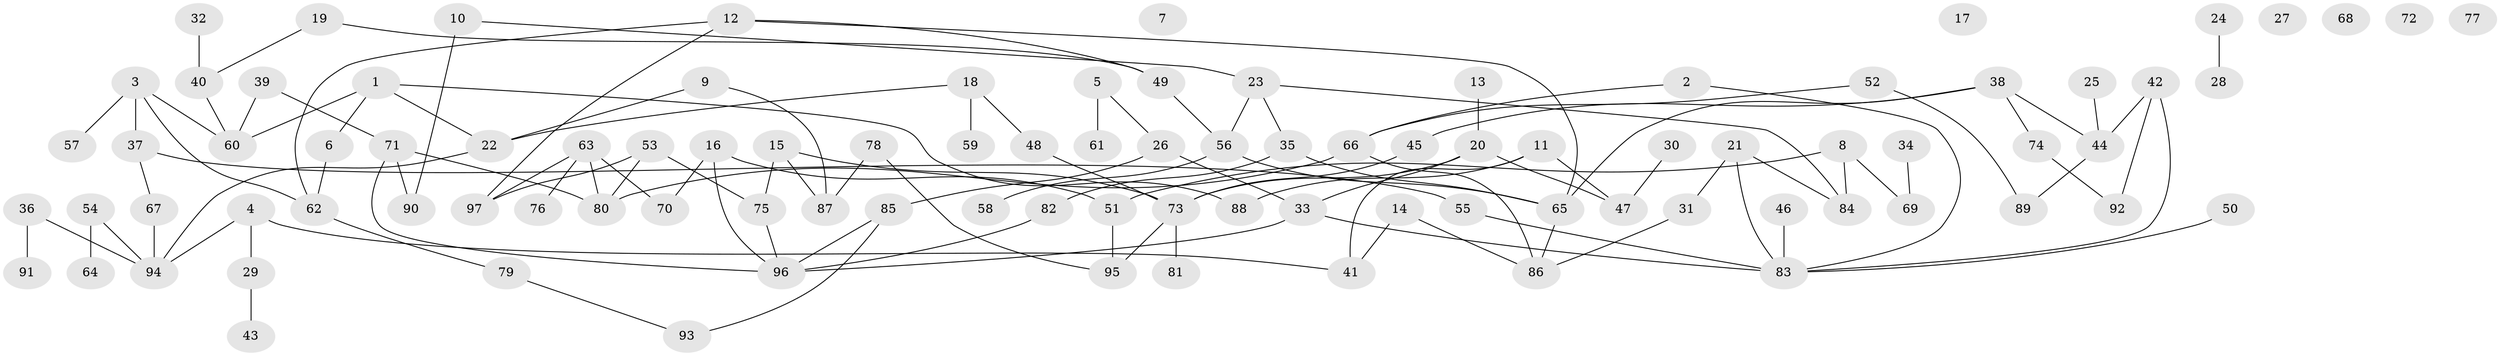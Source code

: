 // coarse degree distribution, {6: 0.05172413793103448, 7: 0.05172413793103448, 4: 0.15517241379310345, 2: 0.20689655172413793, 0: 0.1206896551724138, 9: 0.017241379310344827, 1: 0.22413793103448276, 3: 0.13793103448275862, 8: 0.017241379310344827, 5: 0.017241379310344827}
// Generated by graph-tools (version 1.1) at 2025/16/03/04/25 18:16:35]
// undirected, 97 vertices, 120 edges
graph export_dot {
graph [start="1"]
  node [color=gray90,style=filled];
  1;
  2;
  3;
  4;
  5;
  6;
  7;
  8;
  9;
  10;
  11;
  12;
  13;
  14;
  15;
  16;
  17;
  18;
  19;
  20;
  21;
  22;
  23;
  24;
  25;
  26;
  27;
  28;
  29;
  30;
  31;
  32;
  33;
  34;
  35;
  36;
  37;
  38;
  39;
  40;
  41;
  42;
  43;
  44;
  45;
  46;
  47;
  48;
  49;
  50;
  51;
  52;
  53;
  54;
  55;
  56;
  57;
  58;
  59;
  60;
  61;
  62;
  63;
  64;
  65;
  66;
  67;
  68;
  69;
  70;
  71;
  72;
  73;
  74;
  75;
  76;
  77;
  78;
  79;
  80;
  81;
  82;
  83;
  84;
  85;
  86;
  87;
  88;
  89;
  90;
  91;
  92;
  93;
  94;
  95;
  96;
  97;
  1 -- 6;
  1 -- 22;
  1 -- 60;
  1 -- 88;
  2 -- 66;
  2 -- 83;
  3 -- 37;
  3 -- 57;
  3 -- 60;
  3 -- 62;
  4 -- 29;
  4 -- 41;
  4 -- 94;
  5 -- 26;
  5 -- 61;
  6 -- 62;
  8 -- 51;
  8 -- 69;
  8 -- 84;
  9 -- 22;
  9 -- 87;
  10 -- 23;
  10 -- 90;
  11 -- 41;
  11 -- 47;
  11 -- 88;
  12 -- 49;
  12 -- 62;
  12 -- 65;
  12 -- 97;
  13 -- 20;
  14 -- 41;
  14 -- 86;
  15 -- 73;
  15 -- 75;
  15 -- 87;
  16 -- 51;
  16 -- 70;
  16 -- 96;
  18 -- 22;
  18 -- 48;
  18 -- 59;
  19 -- 40;
  19 -- 49;
  20 -- 33;
  20 -- 47;
  20 -- 73;
  21 -- 31;
  21 -- 83;
  21 -- 84;
  22 -- 94;
  23 -- 35;
  23 -- 56;
  23 -- 84;
  24 -- 28;
  25 -- 44;
  26 -- 33;
  26 -- 85;
  29 -- 43;
  30 -- 47;
  31 -- 86;
  32 -- 40;
  33 -- 83;
  33 -- 96;
  34 -- 69;
  35 -- 65;
  35 -- 82;
  36 -- 91;
  36 -- 94;
  37 -- 55;
  37 -- 67;
  38 -- 44;
  38 -- 45;
  38 -- 65;
  38 -- 74;
  39 -- 60;
  39 -- 71;
  40 -- 60;
  42 -- 44;
  42 -- 83;
  42 -- 92;
  44 -- 89;
  45 -- 73;
  46 -- 83;
  48 -- 73;
  49 -- 56;
  50 -- 83;
  51 -- 95;
  52 -- 66;
  52 -- 89;
  53 -- 75;
  53 -- 80;
  53 -- 97;
  54 -- 64;
  54 -- 94;
  55 -- 83;
  56 -- 58;
  56 -- 65;
  62 -- 79;
  63 -- 70;
  63 -- 76;
  63 -- 80;
  63 -- 97;
  65 -- 86;
  66 -- 80;
  66 -- 86;
  67 -- 94;
  71 -- 80;
  71 -- 90;
  71 -- 96;
  73 -- 81;
  73 -- 95;
  74 -- 92;
  75 -- 96;
  78 -- 87;
  78 -- 95;
  79 -- 93;
  82 -- 96;
  85 -- 93;
  85 -- 96;
}
